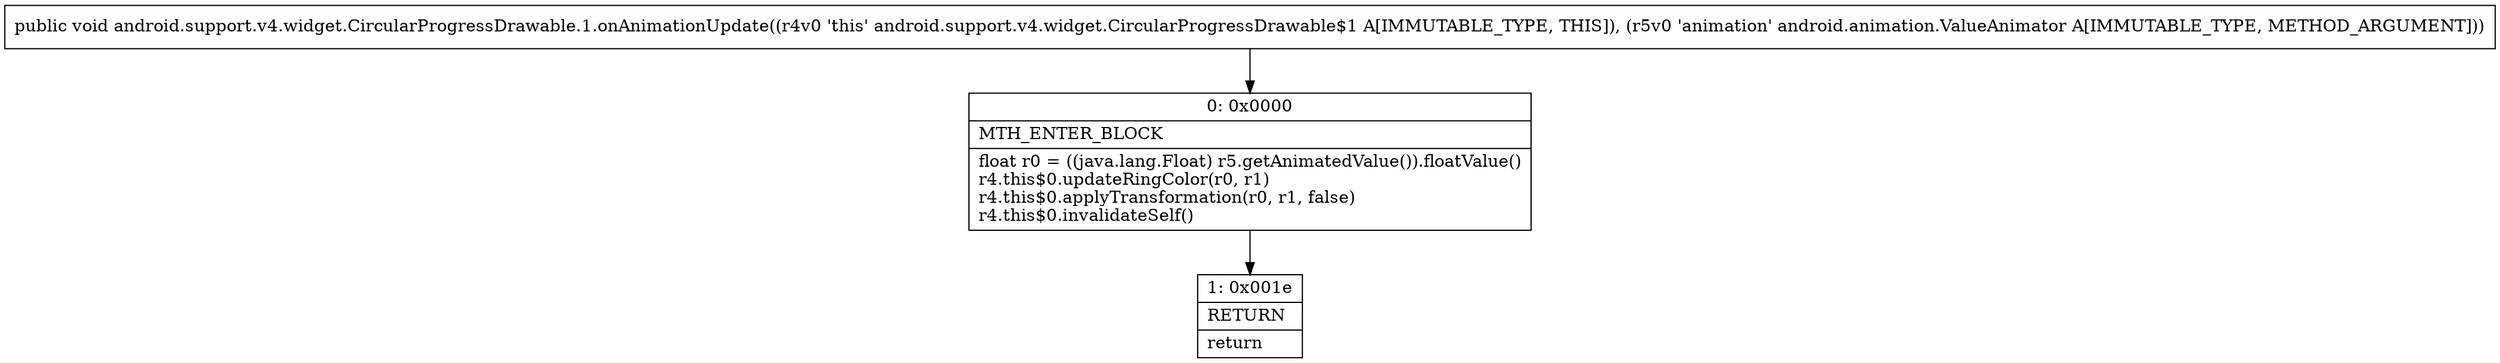 digraph "CFG forandroid.support.v4.widget.CircularProgressDrawable.1.onAnimationUpdate(Landroid\/animation\/ValueAnimator;)V" {
Node_0 [shape=record,label="{0\:\ 0x0000|MTH_ENTER_BLOCK\l|float r0 = ((java.lang.Float) r5.getAnimatedValue()).floatValue()\lr4.this$0.updateRingColor(r0, r1)\lr4.this$0.applyTransformation(r0, r1, false)\lr4.this$0.invalidateSelf()\l}"];
Node_1 [shape=record,label="{1\:\ 0x001e|RETURN\l|return\l}"];
MethodNode[shape=record,label="{public void android.support.v4.widget.CircularProgressDrawable.1.onAnimationUpdate((r4v0 'this' android.support.v4.widget.CircularProgressDrawable$1 A[IMMUTABLE_TYPE, THIS]), (r5v0 'animation' android.animation.ValueAnimator A[IMMUTABLE_TYPE, METHOD_ARGUMENT])) }"];
MethodNode -> Node_0;
Node_0 -> Node_1;
}

